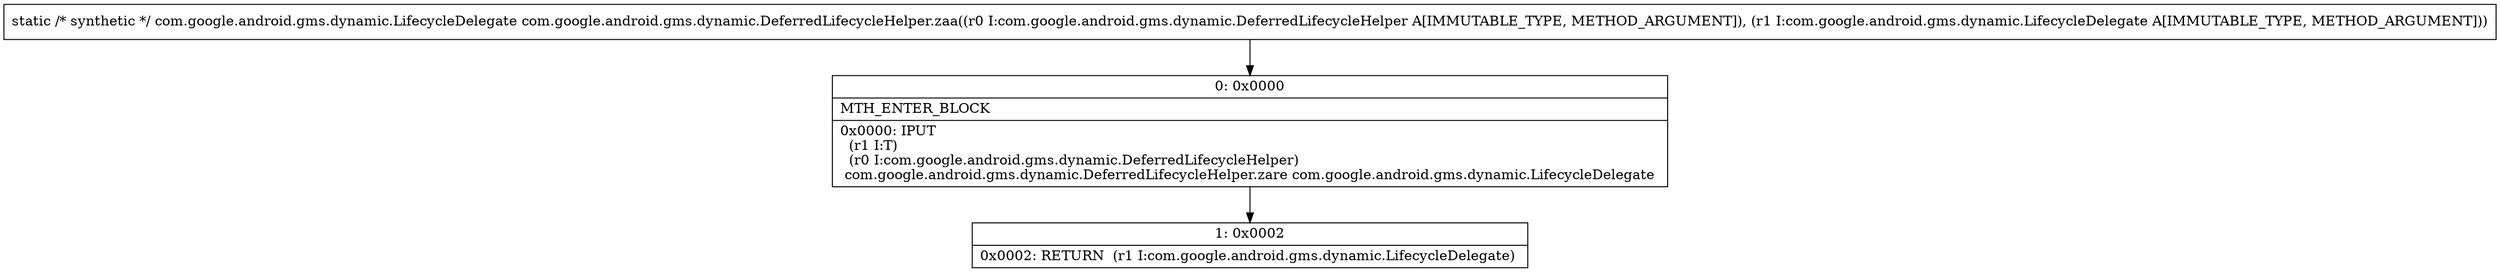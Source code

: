 digraph "CFG forcom.google.android.gms.dynamic.DeferredLifecycleHelper.zaa(Lcom\/google\/android\/gms\/dynamic\/DeferredLifecycleHelper;Lcom\/google\/android\/gms\/dynamic\/LifecycleDelegate;)Lcom\/google\/android\/gms\/dynamic\/LifecycleDelegate;" {
Node_0 [shape=record,label="{0\:\ 0x0000|MTH_ENTER_BLOCK\l|0x0000: IPUT  \l  (r1 I:T)\l  (r0 I:com.google.android.gms.dynamic.DeferredLifecycleHelper)\l com.google.android.gms.dynamic.DeferredLifecycleHelper.zare com.google.android.gms.dynamic.LifecycleDelegate \l}"];
Node_1 [shape=record,label="{1\:\ 0x0002|0x0002: RETURN  (r1 I:com.google.android.gms.dynamic.LifecycleDelegate) \l}"];
MethodNode[shape=record,label="{static \/* synthetic *\/ com.google.android.gms.dynamic.LifecycleDelegate com.google.android.gms.dynamic.DeferredLifecycleHelper.zaa((r0 I:com.google.android.gms.dynamic.DeferredLifecycleHelper A[IMMUTABLE_TYPE, METHOD_ARGUMENT]), (r1 I:com.google.android.gms.dynamic.LifecycleDelegate A[IMMUTABLE_TYPE, METHOD_ARGUMENT])) }"];
MethodNode -> Node_0;
Node_0 -> Node_1;
}

